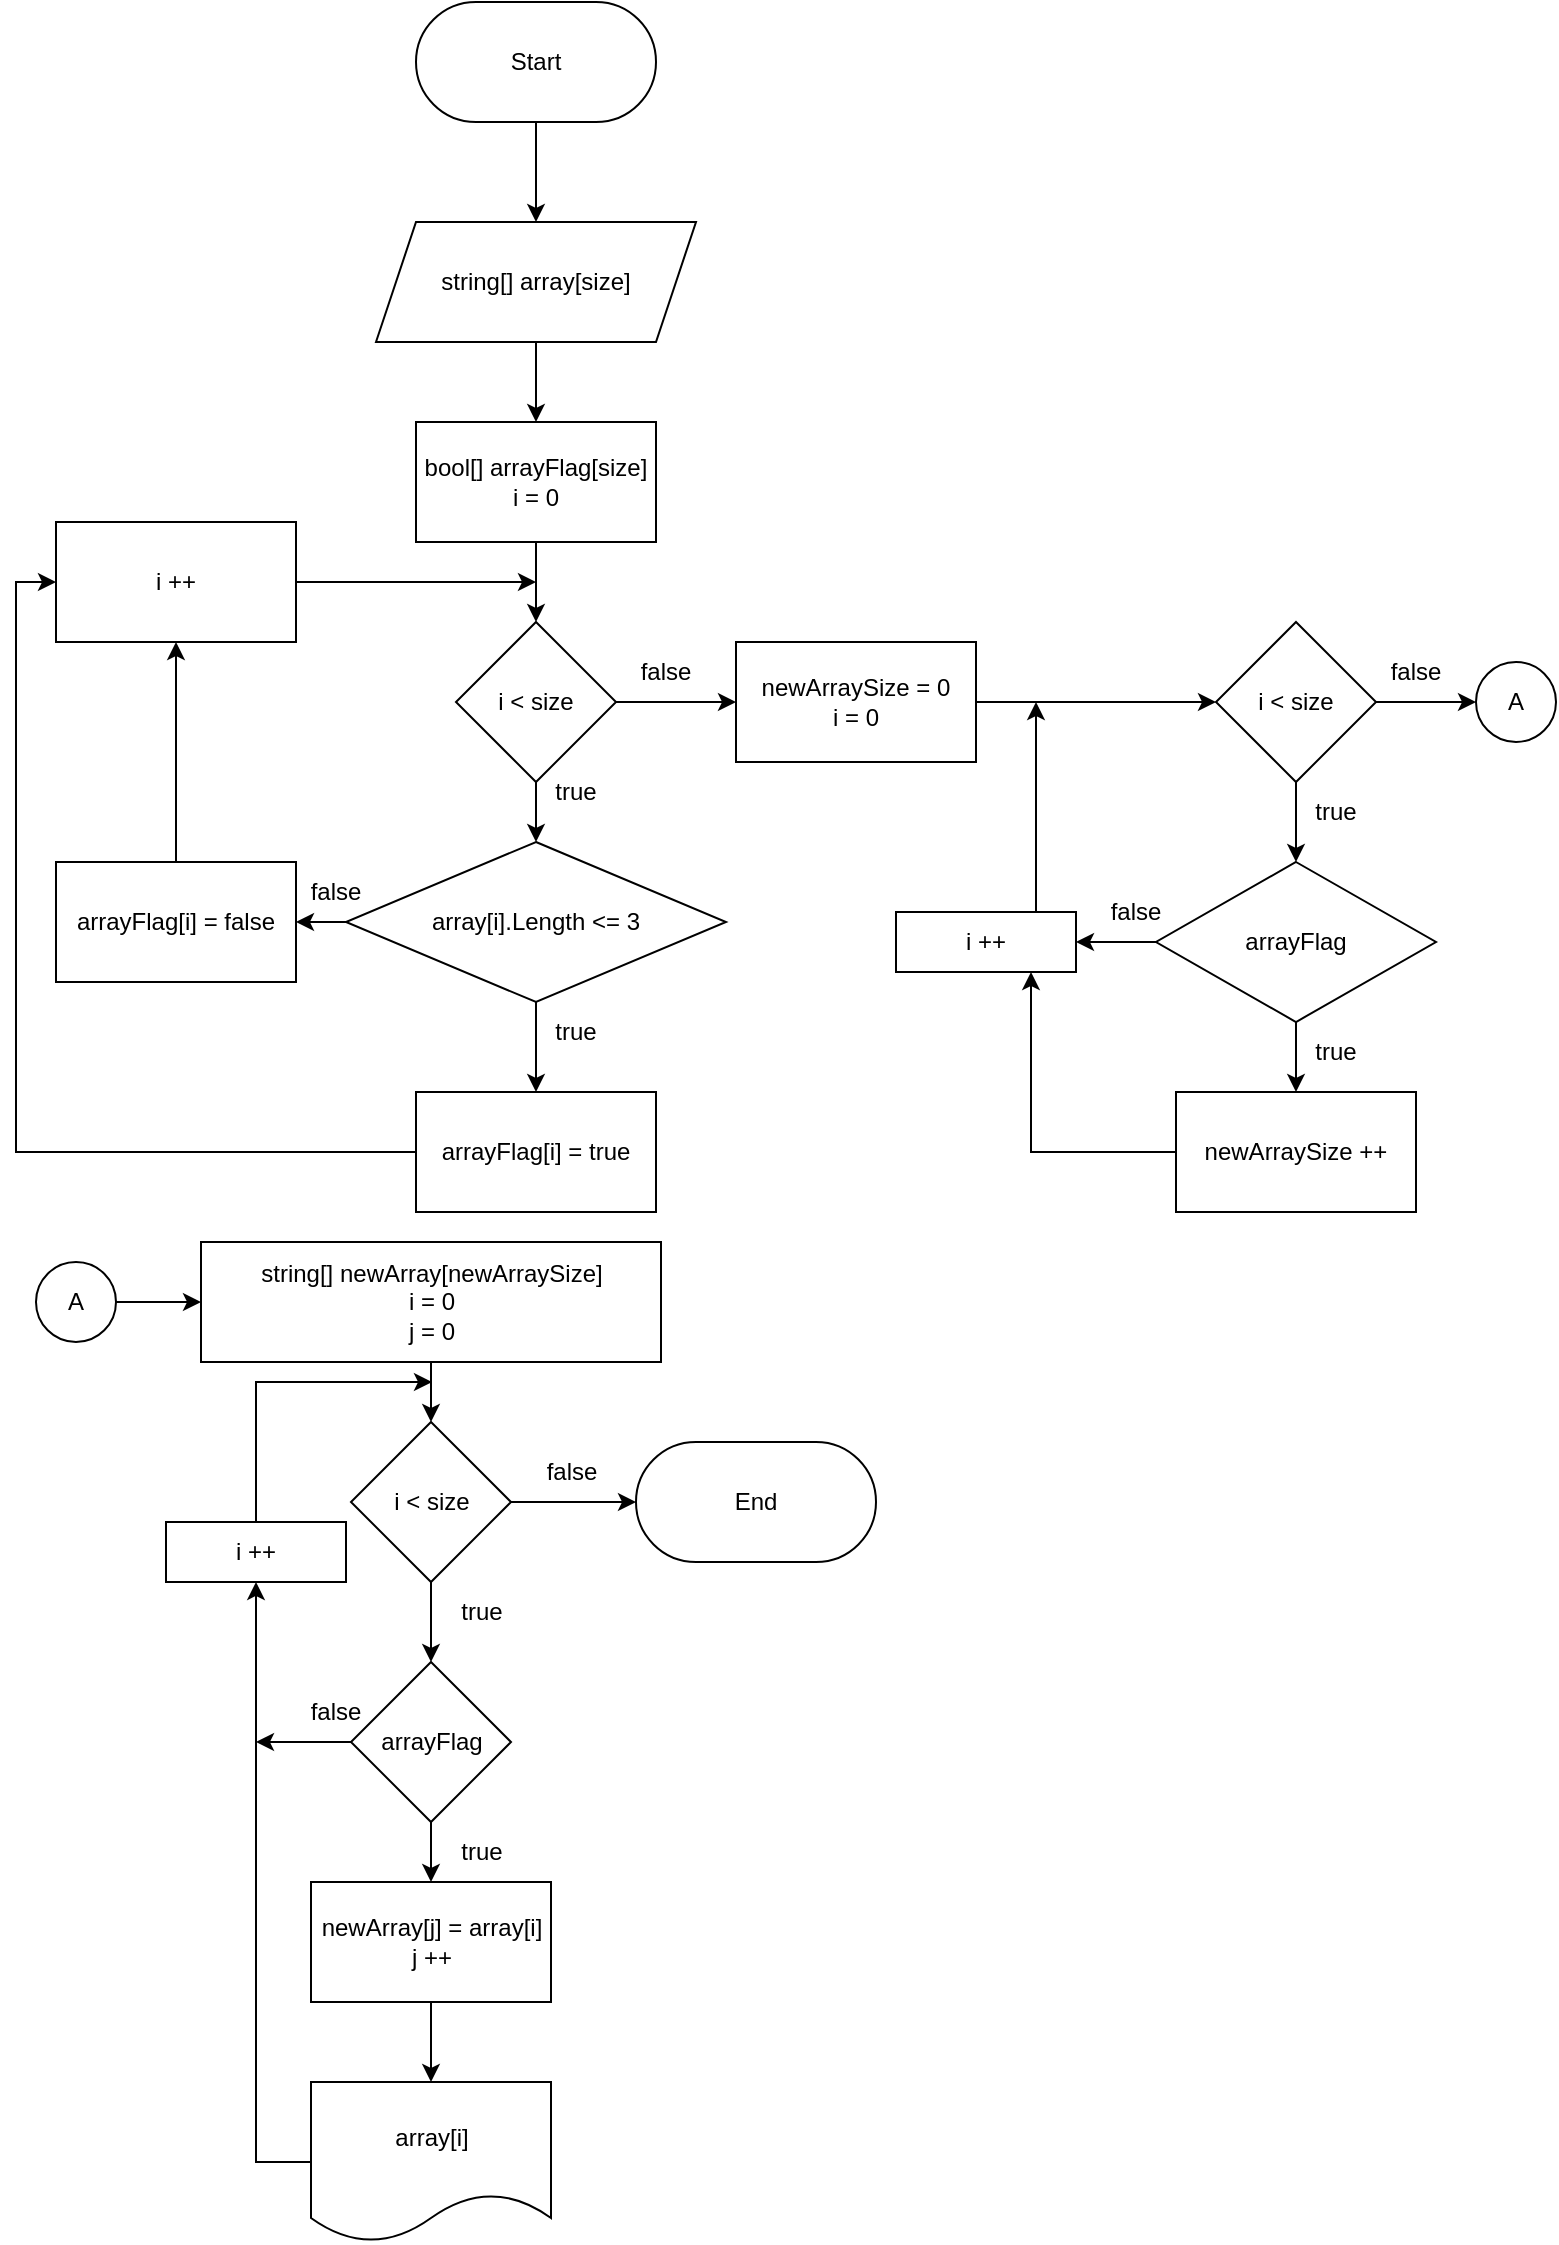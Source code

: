 <mxfile version="20.3.0" type="device"><diagram id="gdOwFpcrzN-fbjuv_4F2" name="Page-1"><mxGraphModel dx="1264" dy="627" grid="1" gridSize="10" guides="1" tooltips="1" connect="1" arrows="1" fold="1" page="1" pageScale="1" pageWidth="827" pageHeight="1169" math="0" shadow="0"><root><mxCell id="0"/><mxCell id="1" parent="0"/><mxCell id="W3WZwVW-jh4cAj13zYaW-3" value="" style="edgeStyle=orthogonalEdgeStyle;rounded=0;orthogonalLoop=1;jettySize=auto;html=1;" parent="1" source="W3WZwVW-jh4cAj13zYaW-1" target="W3WZwVW-jh4cAj13zYaW-2" edge="1"><mxGeometry relative="1" as="geometry"/></mxCell><mxCell id="W3WZwVW-jh4cAj13zYaW-1" value="Start" style="rounded=1;whiteSpace=wrap;html=1;arcSize=50;" parent="1" vertex="1"><mxGeometry x="220" y="10" width="120" height="60" as="geometry"/></mxCell><mxCell id="W3WZwVW-jh4cAj13zYaW-5" value="" style="edgeStyle=orthogonalEdgeStyle;rounded=0;orthogonalLoop=1;jettySize=auto;html=1;" parent="1" source="W3WZwVW-jh4cAj13zYaW-2" target="W3WZwVW-jh4cAj13zYaW-4" edge="1"><mxGeometry relative="1" as="geometry"/></mxCell><mxCell id="W3WZwVW-jh4cAj13zYaW-2" value="string[] array[size]" style="shape=parallelogram;perimeter=parallelogramPerimeter;whiteSpace=wrap;html=1;fixedSize=1;" parent="1" vertex="1"><mxGeometry x="200" y="120" width="160" height="60" as="geometry"/></mxCell><mxCell id="W3WZwVW-jh4cAj13zYaW-7" value="" style="edgeStyle=orthogonalEdgeStyle;rounded=0;orthogonalLoop=1;jettySize=auto;html=1;" parent="1" source="W3WZwVW-jh4cAj13zYaW-4" target="W3WZwVW-jh4cAj13zYaW-6" edge="1"><mxGeometry relative="1" as="geometry"/></mxCell><mxCell id="W3WZwVW-jh4cAj13zYaW-4" value="bool[] arrayFlag[size]&lt;br&gt;i = 0" style="whiteSpace=wrap;html=1;" parent="1" vertex="1"><mxGeometry x="220" y="220" width="120" height="60" as="geometry"/></mxCell><mxCell id="W3WZwVW-jh4cAj13zYaW-11" value="" style="edgeStyle=orthogonalEdgeStyle;rounded=0;orthogonalLoop=1;jettySize=auto;html=1;" parent="1" source="W3WZwVW-jh4cAj13zYaW-6" target="W3WZwVW-jh4cAj13zYaW-10" edge="1"><mxGeometry relative="1" as="geometry"/></mxCell><mxCell id="W3WZwVW-jh4cAj13zYaW-25" value="" style="edgeStyle=orthogonalEdgeStyle;rounded=0;orthogonalLoop=1;jettySize=auto;html=1;" parent="1" source="W3WZwVW-jh4cAj13zYaW-6" target="W3WZwVW-jh4cAj13zYaW-24" edge="1"><mxGeometry relative="1" as="geometry"/></mxCell><mxCell id="W3WZwVW-jh4cAj13zYaW-6" value="i &amp;lt; size" style="rhombus;whiteSpace=wrap;html=1;" parent="1" vertex="1"><mxGeometry x="240" y="320" width="80" height="80" as="geometry"/></mxCell><mxCell id="W3WZwVW-jh4cAj13zYaW-13" value="" style="edgeStyle=orthogonalEdgeStyle;rounded=0;orthogonalLoop=1;jettySize=auto;html=1;" parent="1" source="W3WZwVW-jh4cAj13zYaW-10" target="W3WZwVW-jh4cAj13zYaW-12" edge="1"><mxGeometry relative="1" as="geometry"/></mxCell><mxCell id="W3WZwVW-jh4cAj13zYaW-15" value="" style="edgeStyle=orthogonalEdgeStyle;rounded=0;orthogonalLoop=1;jettySize=auto;html=1;" parent="1" source="W3WZwVW-jh4cAj13zYaW-10" target="W3WZwVW-jh4cAj13zYaW-14" edge="1"><mxGeometry relative="1" as="geometry"/></mxCell><mxCell id="W3WZwVW-jh4cAj13zYaW-10" value="array[i].Length &amp;lt;= 3" style="rhombus;whiteSpace=wrap;html=1;" parent="1" vertex="1"><mxGeometry x="185" y="430" width="190" height="80" as="geometry"/></mxCell><mxCell id="W3WZwVW-jh4cAj13zYaW-21" value="" style="edgeStyle=orthogonalEdgeStyle;rounded=0;orthogonalLoop=1;jettySize=auto;html=1;entryX=0;entryY=0.5;entryDx=0;entryDy=0;" parent="1" source="W3WZwVW-jh4cAj13zYaW-12" target="W3WZwVW-jh4cAj13zYaW-19" edge="1"><mxGeometry relative="1" as="geometry"><mxPoint x="140" y="585" as="targetPoint"/></mxGeometry></mxCell><mxCell id="W3WZwVW-jh4cAj13zYaW-12" value="arrayFlag[i] = true" style="whiteSpace=wrap;html=1;" parent="1" vertex="1"><mxGeometry x="220" y="555" width="120" height="60" as="geometry"/></mxCell><mxCell id="W3WZwVW-jh4cAj13zYaW-22" value="" style="edgeStyle=orthogonalEdgeStyle;rounded=0;orthogonalLoop=1;jettySize=auto;html=1;" parent="1" source="W3WZwVW-jh4cAj13zYaW-14" target="W3WZwVW-jh4cAj13zYaW-19" edge="1"><mxGeometry relative="1" as="geometry"/></mxCell><mxCell id="W3WZwVW-jh4cAj13zYaW-14" value="arrayFlag[i] = false" style="whiteSpace=wrap;html=1;" parent="1" vertex="1"><mxGeometry x="40" y="440" width="120" height="60" as="geometry"/></mxCell><mxCell id="W3WZwVW-jh4cAj13zYaW-16" value="true" style="text;html=1;strokeColor=none;fillColor=none;align=center;verticalAlign=middle;whiteSpace=wrap;rounded=0;" parent="1" vertex="1"><mxGeometry x="270" y="390" width="60" height="30" as="geometry"/></mxCell><mxCell id="W3WZwVW-jh4cAj13zYaW-17" value="false" style="text;html=1;strokeColor=none;fillColor=none;align=center;verticalAlign=middle;whiteSpace=wrap;rounded=0;" parent="1" vertex="1"><mxGeometry x="150" y="440" width="60" height="30" as="geometry"/></mxCell><mxCell id="W3WZwVW-jh4cAj13zYaW-18" value="true" style="text;html=1;strokeColor=none;fillColor=none;align=center;verticalAlign=middle;whiteSpace=wrap;rounded=0;" parent="1" vertex="1"><mxGeometry x="270" y="510" width="60" height="30" as="geometry"/></mxCell><mxCell id="W3WZwVW-jh4cAj13zYaW-23" value="" style="edgeStyle=orthogonalEdgeStyle;rounded=0;orthogonalLoop=1;jettySize=auto;html=1;" parent="1" source="W3WZwVW-jh4cAj13zYaW-19" edge="1"><mxGeometry relative="1" as="geometry"><mxPoint x="280" y="300" as="targetPoint"/></mxGeometry></mxCell><mxCell id="W3WZwVW-jh4cAj13zYaW-19" value="i ++" style="rounded=0;whiteSpace=wrap;html=1;" parent="1" vertex="1"><mxGeometry x="40" y="270" width="120" height="60" as="geometry"/></mxCell><mxCell id="W3WZwVW-jh4cAj13zYaW-28" value="" style="edgeStyle=orthogonalEdgeStyle;rounded=0;orthogonalLoop=1;jettySize=auto;html=1;" parent="1" source="W3WZwVW-jh4cAj13zYaW-24" target="W3WZwVW-jh4cAj13zYaW-27" edge="1"><mxGeometry relative="1" as="geometry"/></mxCell><mxCell id="W3WZwVW-jh4cAj13zYaW-24" value="newArraySize = 0&lt;br&gt;i = 0" style="whiteSpace=wrap;html=1;" parent="1" vertex="1"><mxGeometry x="380" y="330" width="120" height="60" as="geometry"/></mxCell><mxCell id="W3WZwVW-jh4cAj13zYaW-26" value="false" style="text;html=1;strokeColor=none;fillColor=none;align=center;verticalAlign=middle;whiteSpace=wrap;rounded=0;" parent="1" vertex="1"><mxGeometry x="315" y="330" width="60" height="30" as="geometry"/></mxCell><mxCell id="W3WZwVW-jh4cAj13zYaW-30" value="" style="edgeStyle=orthogonalEdgeStyle;rounded=0;orthogonalLoop=1;jettySize=auto;html=1;" parent="1" source="W3WZwVW-jh4cAj13zYaW-27" target="W3WZwVW-jh4cAj13zYaW-29" edge="1"><mxGeometry relative="1" as="geometry"/></mxCell><mxCell id="wpV_WDBtshgecKNyLqgU-3" value="" style="edgeStyle=orthogonalEdgeStyle;rounded=0;orthogonalLoop=1;jettySize=auto;html=1;" parent="1" source="W3WZwVW-jh4cAj13zYaW-27" target="wpV_WDBtshgecKNyLqgU-2" edge="1"><mxGeometry relative="1" as="geometry"/></mxCell><mxCell id="W3WZwVW-jh4cAj13zYaW-27" value="i &amp;lt; size" style="rhombus;whiteSpace=wrap;html=1;" parent="1" vertex="1"><mxGeometry x="620" y="320" width="80" height="80" as="geometry"/></mxCell><mxCell id="W3WZwVW-jh4cAj13zYaW-32" value="" style="edgeStyle=orthogonalEdgeStyle;rounded=0;orthogonalLoop=1;jettySize=auto;html=1;" parent="1" source="W3WZwVW-jh4cAj13zYaW-29" target="W3WZwVW-jh4cAj13zYaW-31" edge="1"><mxGeometry relative="1" as="geometry"/></mxCell><mxCell id="W3WZwVW-jh4cAj13zYaW-36" value="" style="edgeStyle=orthogonalEdgeStyle;rounded=0;orthogonalLoop=1;jettySize=auto;html=1;entryX=1;entryY=0.5;entryDx=0;entryDy=0;" parent="1" source="W3WZwVW-jh4cAj13zYaW-29" edge="1" target="T1xmrY6o-FnB_mDfwUi8-3"><mxGeometry relative="1" as="geometry"><mxPoint x="540" y="480" as="targetPoint"/></mxGeometry></mxCell><mxCell id="W3WZwVW-jh4cAj13zYaW-29" value="arrayFlag" style="rhombus;whiteSpace=wrap;html=1;" parent="1" vertex="1"><mxGeometry x="590" y="440" width="140" height="80" as="geometry"/></mxCell><mxCell id="W3WZwVW-jh4cAj13zYaW-34" value="" style="edgeStyle=orthogonalEdgeStyle;rounded=0;orthogonalLoop=1;jettySize=auto;html=1;entryX=0.75;entryY=1;entryDx=0;entryDy=0;" parent="1" source="W3WZwVW-jh4cAj13zYaW-31" edge="1" target="T1xmrY6o-FnB_mDfwUi8-3"><mxGeometry relative="1" as="geometry"><mxPoint x="470" y="510" as="targetPoint"/><Array as="points"><mxPoint x="528" y="585"/></Array></mxGeometry></mxCell><mxCell id="W3WZwVW-jh4cAj13zYaW-31" value="newArraySize ++" style="whiteSpace=wrap;html=1;" parent="1" vertex="1"><mxGeometry x="600" y="555" width="120" height="60" as="geometry"/></mxCell><mxCell id="W3WZwVW-jh4cAj13zYaW-37" value="true" style="text;html=1;strokeColor=none;fillColor=none;align=center;verticalAlign=middle;whiteSpace=wrap;rounded=0;" parent="1" vertex="1"><mxGeometry x="650" y="520" width="60" height="30" as="geometry"/></mxCell><mxCell id="W3WZwVW-jh4cAj13zYaW-38" value="false" style="text;html=1;strokeColor=none;fillColor=none;align=center;verticalAlign=middle;whiteSpace=wrap;rounded=0;" parent="1" vertex="1"><mxGeometry x="550" y="450" width="60" height="30" as="geometry"/></mxCell><mxCell id="W3WZwVW-jh4cAj13zYaW-39" value="true" style="text;html=1;strokeColor=none;fillColor=none;align=center;verticalAlign=middle;whiteSpace=wrap;rounded=0;" parent="1" vertex="1"><mxGeometry x="650" y="400" width="60" height="30" as="geometry"/></mxCell><mxCell id="W3WZwVW-jh4cAj13zYaW-44" value="" style="edgeStyle=orthogonalEdgeStyle;rounded=0;orthogonalLoop=1;jettySize=auto;html=1;" parent="1" source="W3WZwVW-jh4cAj13zYaW-40" target="W3WZwVW-jh4cAj13zYaW-43" edge="1"><mxGeometry relative="1" as="geometry"/></mxCell><mxCell id="W3WZwVW-jh4cAj13zYaW-40" value="string[] newArray[newArraySize]&lt;br&gt;i = 0&lt;br&gt;j = 0" style="whiteSpace=wrap;html=1;" parent="1" vertex="1"><mxGeometry x="112.5" y="630" width="230" height="60" as="geometry"/></mxCell><mxCell id="W3WZwVW-jh4cAj13zYaW-42" value="false" style="text;html=1;strokeColor=none;fillColor=none;align=center;verticalAlign=middle;whiteSpace=wrap;rounded=0;" parent="1" vertex="1"><mxGeometry x="690" y="330" width="60" height="30" as="geometry"/></mxCell><mxCell id="W3WZwVW-jh4cAj13zYaW-46" value="" style="edgeStyle=orthogonalEdgeStyle;rounded=0;orthogonalLoop=1;jettySize=auto;html=1;" parent="1" source="W3WZwVW-jh4cAj13zYaW-43" target="W3WZwVW-jh4cAj13zYaW-45" edge="1"><mxGeometry relative="1" as="geometry"/></mxCell><mxCell id="T1xmrY6o-FnB_mDfwUi8-1" value="" style="edgeStyle=orthogonalEdgeStyle;rounded=0;orthogonalLoop=1;jettySize=auto;html=1;" edge="1" parent="1" source="W3WZwVW-jh4cAj13zYaW-43" target="W3WZwVW-jh4cAj13zYaW-60"><mxGeometry relative="1" as="geometry"/></mxCell><mxCell id="W3WZwVW-jh4cAj13zYaW-43" value="i &amp;lt; size" style="rhombus;whiteSpace=wrap;html=1;" parent="1" vertex="1"><mxGeometry x="187.5" y="720" width="80" height="80" as="geometry"/></mxCell><mxCell id="W3WZwVW-jh4cAj13zYaW-49" value="" style="edgeStyle=orthogonalEdgeStyle;rounded=0;orthogonalLoop=1;jettySize=auto;html=1;" parent="1" source="W3WZwVW-jh4cAj13zYaW-45" target="W3WZwVW-jh4cAj13zYaW-48" edge="1"><mxGeometry relative="1" as="geometry"/></mxCell><mxCell id="W3WZwVW-jh4cAj13zYaW-53" value="" style="edgeStyle=orthogonalEdgeStyle;rounded=0;orthogonalLoop=1;jettySize=auto;html=1;" parent="1" source="W3WZwVW-jh4cAj13zYaW-45" edge="1"><mxGeometry relative="1" as="geometry"><mxPoint x="140" y="880" as="targetPoint"/></mxGeometry></mxCell><mxCell id="W3WZwVW-jh4cAj13zYaW-45" value="arrayFlag" style="rhombus;whiteSpace=wrap;html=1;" parent="1" vertex="1"><mxGeometry x="187.5" y="840" width="80" height="80" as="geometry"/></mxCell><mxCell id="W3WZwVW-jh4cAj13zYaW-47" value="true" style="text;html=1;strokeColor=none;fillColor=none;align=center;verticalAlign=middle;whiteSpace=wrap;rounded=0;" parent="1" vertex="1"><mxGeometry x="222.5" y="920" width="60" height="30" as="geometry"/></mxCell><mxCell id="W3WZwVW-jh4cAj13zYaW-59" value="" style="edgeStyle=orthogonalEdgeStyle;rounded=0;orthogonalLoop=1;jettySize=auto;html=1;" parent="1" source="W3WZwVW-jh4cAj13zYaW-48" target="W3WZwVW-jh4cAj13zYaW-58" edge="1"><mxGeometry relative="1" as="geometry"/></mxCell><mxCell id="W3WZwVW-jh4cAj13zYaW-48" value="newArray[j] = array[i]&lt;br&gt;j ++" style="whiteSpace=wrap;html=1;" parent="1" vertex="1"><mxGeometry x="167.5" y="950" width="120" height="60" as="geometry"/></mxCell><mxCell id="W3WZwVW-jh4cAj13zYaW-54" value="false" style="text;html=1;strokeColor=none;fillColor=none;align=center;verticalAlign=middle;whiteSpace=wrap;rounded=0;" parent="1" vertex="1"><mxGeometry x="150" y="850" width="60" height="30" as="geometry"/></mxCell><mxCell id="W3WZwVW-jh4cAj13zYaW-55" value="true" style="text;html=1;strokeColor=none;fillColor=none;align=center;verticalAlign=middle;whiteSpace=wrap;rounded=0;" parent="1" vertex="1"><mxGeometry x="222.5" y="800" width="60" height="30" as="geometry"/></mxCell><mxCell id="T1xmrY6o-FnB_mDfwUi8-9" value="" style="edgeStyle=orthogonalEdgeStyle;rounded=0;orthogonalLoop=1;jettySize=auto;html=1;entryX=0.5;entryY=1;entryDx=0;entryDy=0;" edge="1" parent="1" source="W3WZwVW-jh4cAj13zYaW-58" target="T1xmrY6o-FnB_mDfwUi8-7"><mxGeometry relative="1" as="geometry"><mxPoint x="227.5" y="1210" as="targetPoint"/><Array as="points"><mxPoint x="140" y="1090"/></Array></mxGeometry></mxCell><mxCell id="W3WZwVW-jh4cAj13zYaW-58" value="array[i]" style="shape=document;whiteSpace=wrap;html=1;boundedLbl=1;" parent="1" vertex="1"><mxGeometry x="167.5" y="1050" width="120" height="80" as="geometry"/></mxCell><mxCell id="W3WZwVW-jh4cAj13zYaW-60" value="End" style="rounded=1;whiteSpace=wrap;html=1;arcSize=50;" parent="1" vertex="1"><mxGeometry x="330" y="730" width="120" height="60" as="geometry"/></mxCell><mxCell id="wpV_WDBtshgecKNyLqgU-2" value="A" style="ellipse;whiteSpace=wrap;html=1;" parent="1" vertex="1"><mxGeometry x="750" y="340" width="40" height="40" as="geometry"/></mxCell><mxCell id="wpV_WDBtshgecKNyLqgU-6" value="" style="edgeStyle=orthogonalEdgeStyle;rounded=0;orthogonalLoop=1;jettySize=auto;html=1;entryX=0;entryY=0.5;entryDx=0;entryDy=0;" parent="1" source="wpV_WDBtshgecKNyLqgU-4" target="W3WZwVW-jh4cAj13zYaW-40" edge="1"><mxGeometry relative="1" as="geometry"><mxPoint x="100" y="670" as="targetPoint"/></mxGeometry></mxCell><mxCell id="wpV_WDBtshgecKNyLqgU-4" value="A" style="ellipse;whiteSpace=wrap;html=1;" parent="1" vertex="1"><mxGeometry x="30" y="640" width="40" height="40" as="geometry"/></mxCell><mxCell id="T1xmrY6o-FnB_mDfwUi8-2" value="false" style="text;html=1;strokeColor=none;fillColor=none;align=center;verticalAlign=middle;whiteSpace=wrap;rounded=0;" vertex="1" parent="1"><mxGeometry x="267.5" y="730" width="60" height="30" as="geometry"/></mxCell><mxCell id="T1xmrY6o-FnB_mDfwUi8-5" value="" style="edgeStyle=orthogonalEdgeStyle;rounded=0;orthogonalLoop=1;jettySize=auto;html=1;" edge="1" parent="1" source="T1xmrY6o-FnB_mDfwUi8-3"><mxGeometry relative="1" as="geometry"><mxPoint x="530" y="360" as="targetPoint"/><Array as="points"><mxPoint x="530" y="430"/><mxPoint x="530" y="430"/></Array></mxGeometry></mxCell><mxCell id="T1xmrY6o-FnB_mDfwUi8-3" value="i ++" style="rounded=0;whiteSpace=wrap;html=1;" vertex="1" parent="1"><mxGeometry x="460" y="465" width="90" height="30" as="geometry"/></mxCell><mxCell id="T1xmrY6o-FnB_mDfwUi8-10" value="" style="edgeStyle=orthogonalEdgeStyle;rounded=0;orthogonalLoop=1;jettySize=auto;html=1;" edge="1" parent="1" source="T1xmrY6o-FnB_mDfwUi8-7"><mxGeometry relative="1" as="geometry"><mxPoint x="228" y="700" as="targetPoint"/><Array as="points"><mxPoint x="140" y="700"/></Array></mxGeometry></mxCell><mxCell id="T1xmrY6o-FnB_mDfwUi8-7" value="i ++" style="rounded=0;whiteSpace=wrap;html=1;" vertex="1" parent="1"><mxGeometry x="95" y="770" width="90" height="30" as="geometry"/></mxCell></root></mxGraphModel></diagram></mxfile>
